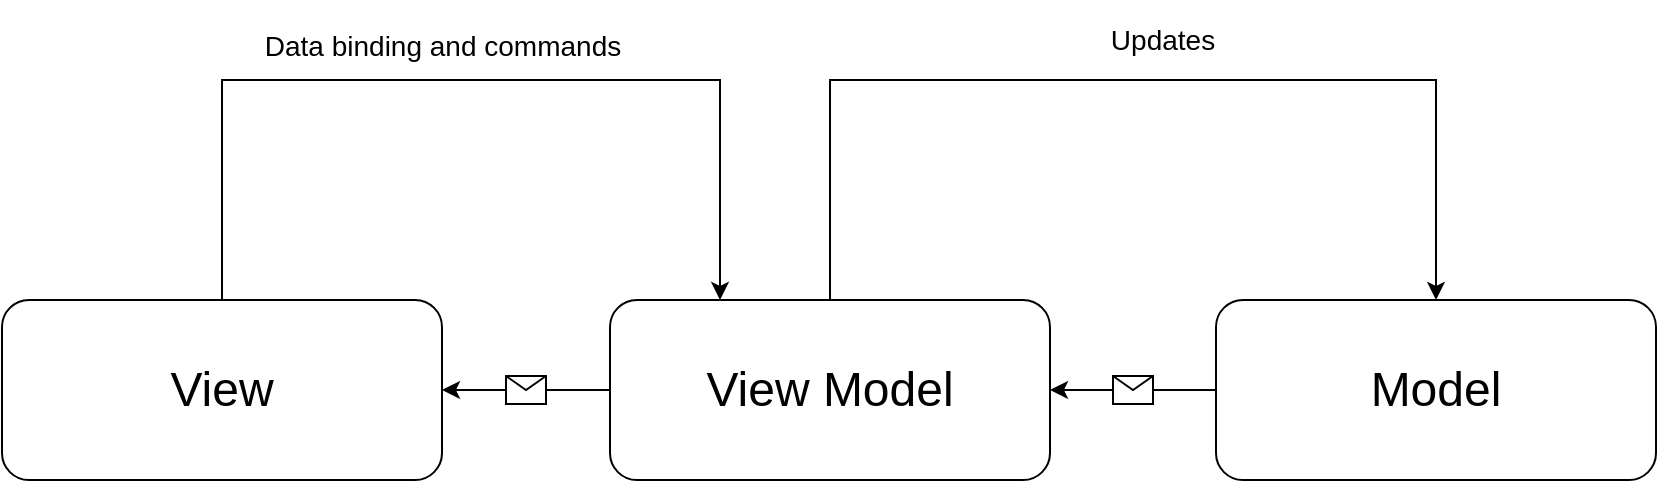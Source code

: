 <mxfile version="20.8.16" type="device"><diagram name="Страница 1" id="27zpkzBHPUVwWGrb1BuZ"><mxGraphModel dx="1118" dy="531" grid="1" gridSize="10" guides="1" tooltips="1" connect="1" arrows="1" fold="1" page="1" pageScale="1" pageWidth="827" pageHeight="1169" math="0" shadow="0"><root><mxCell id="0"/><mxCell id="1" parent="0"/><mxCell id="jT7rGM1tGNPYf1euvlgN-7" style="edgeStyle=orthogonalEdgeStyle;rounded=0;orthogonalLoop=1;jettySize=auto;html=1;fontSize=14;entryX=0.25;entryY=0;entryDx=0;entryDy=0;" edge="1" parent="1" source="jT7rGM1tGNPYf1euvlgN-1" target="jT7rGM1tGNPYf1euvlgN-2"><mxGeometry relative="1" as="geometry"><mxPoint x="110" y="120" as="targetPoint"/><Array as="points"><mxPoint x="110" y="120"/><mxPoint x="359" y="120"/></Array></mxGeometry></mxCell><mxCell id="jT7rGM1tGNPYf1euvlgN-1" value="&lt;font style=&quot;font-size: 24px;&quot;&gt;View&lt;/font&gt;" style="rounded=1;whiteSpace=wrap;html=1;" vertex="1" parent="1"><mxGeometry y="230" width="220" height="90" as="geometry"/></mxCell><mxCell id="jT7rGM1tGNPYf1euvlgN-8" style="edgeStyle=orthogonalEdgeStyle;rounded=0;orthogonalLoop=1;jettySize=auto;html=1;fontSize=14;entryX=0.5;entryY=0;entryDx=0;entryDy=0;" edge="1" parent="1" source="jT7rGM1tGNPYf1euvlgN-2" target="jT7rGM1tGNPYf1euvlgN-3"><mxGeometry relative="1" as="geometry"><mxPoint x="414" y="120" as="targetPoint"/><Array as="points"><mxPoint x="414" y="120"/><mxPoint x="717" y="120"/></Array></mxGeometry></mxCell><mxCell id="jT7rGM1tGNPYf1euvlgN-2" value="&lt;font style=&quot;font-size: 24px;&quot;&gt;View Model&lt;/font&gt;" style="rounded=1;whiteSpace=wrap;html=1;" vertex="1" parent="1"><mxGeometry x="304" y="230" width="220" height="90" as="geometry"/></mxCell><mxCell id="jT7rGM1tGNPYf1euvlgN-3" value="&lt;font style=&quot;font-size: 24px;&quot;&gt;Model&lt;/font&gt;" style="rounded=1;whiteSpace=wrap;html=1;" vertex="1" parent="1"><mxGeometry x="607" y="230" width="220" height="90" as="geometry"/></mxCell><mxCell id="jT7rGM1tGNPYf1euvlgN-6" value="&lt;font style=&quot;font-size: 14px;&quot;&gt;Data binding and commands&lt;/font&gt;" style="text;html=1;align=center;verticalAlign=middle;resizable=0;points=[];autosize=1;strokeColor=none;fillColor=none;fontSize=24;" vertex="1" parent="1"><mxGeometry x="120" y="80" width="200" height="40" as="geometry"/></mxCell><mxCell id="jT7rGM1tGNPYf1euvlgN-10" value="Updates" style="text;html=1;align=center;verticalAlign=middle;resizable=0;points=[];autosize=1;strokeColor=none;fillColor=none;fontSize=14;" vertex="1" parent="1"><mxGeometry x="540" y="85" width="80" height="30" as="geometry"/></mxCell><mxCell id="jT7rGM1tGNPYf1euvlgN-11" value="" style="endArrow=classic;html=1;rounded=0;fontSize=14;exitX=0;exitY=0.5;exitDx=0;exitDy=0;entryX=1;entryY=0.5;entryDx=0;entryDy=0;" edge="1" parent="1" source="jT7rGM1tGNPYf1euvlgN-3" target="jT7rGM1tGNPYf1euvlgN-2"><mxGeometry relative="1" as="geometry"><mxPoint x="360" y="260" as="sourcePoint"/><mxPoint x="460" y="260" as="targetPoint"/></mxGeometry></mxCell><mxCell id="jT7rGM1tGNPYf1euvlgN-12" value="" style="shape=message;html=1;outlineConnect=0;fontSize=14;" vertex="1" parent="jT7rGM1tGNPYf1euvlgN-11"><mxGeometry width="20" height="14" relative="1" as="geometry"><mxPoint x="-10" y="-7" as="offset"/></mxGeometry></mxCell><mxCell id="jT7rGM1tGNPYf1euvlgN-13" value="" style="endArrow=classic;html=1;rounded=0;fontSize=14;exitX=0;exitY=0.5;exitDx=0;exitDy=0;entryX=1;entryY=0.5;entryDx=0;entryDy=0;" edge="1" parent="1" source="jT7rGM1tGNPYf1euvlgN-2" target="jT7rGM1tGNPYf1euvlgN-1"><mxGeometry relative="1" as="geometry"><mxPoint x="360" y="260" as="sourcePoint"/><mxPoint x="460" y="260" as="targetPoint"/></mxGeometry></mxCell><mxCell id="jT7rGM1tGNPYf1euvlgN-14" value="" style="shape=message;html=1;outlineConnect=0;fontSize=14;" vertex="1" parent="jT7rGM1tGNPYf1euvlgN-13"><mxGeometry width="20" height="14" relative="1" as="geometry"><mxPoint x="-10" y="-7" as="offset"/></mxGeometry></mxCell></root></mxGraphModel></diagram></mxfile>